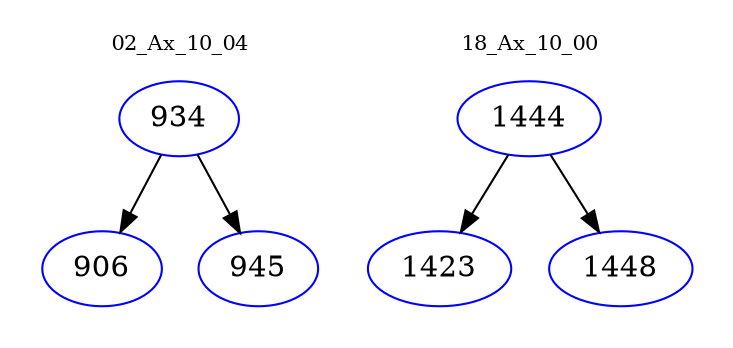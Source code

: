 digraph{
subgraph cluster_0 {
color = white
label = "02_Ax_10_04";
fontsize=10;
T0_934 [label="934", color="blue"]
T0_934 -> T0_906 [color="black"]
T0_906 [label="906", color="blue"]
T0_934 -> T0_945 [color="black"]
T0_945 [label="945", color="blue"]
}
subgraph cluster_1 {
color = white
label = "18_Ax_10_00";
fontsize=10;
T1_1444 [label="1444", color="blue"]
T1_1444 -> T1_1423 [color="black"]
T1_1423 [label="1423", color="blue"]
T1_1444 -> T1_1448 [color="black"]
T1_1448 [label="1448", color="blue"]
}
}
